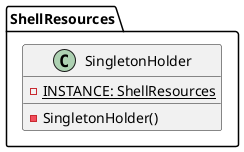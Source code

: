 @startuml

    class ShellResources.SingletonHolder {
        {static} -INSTANCE: ShellResources
        -SingletonHolder()
    }

@enduml
